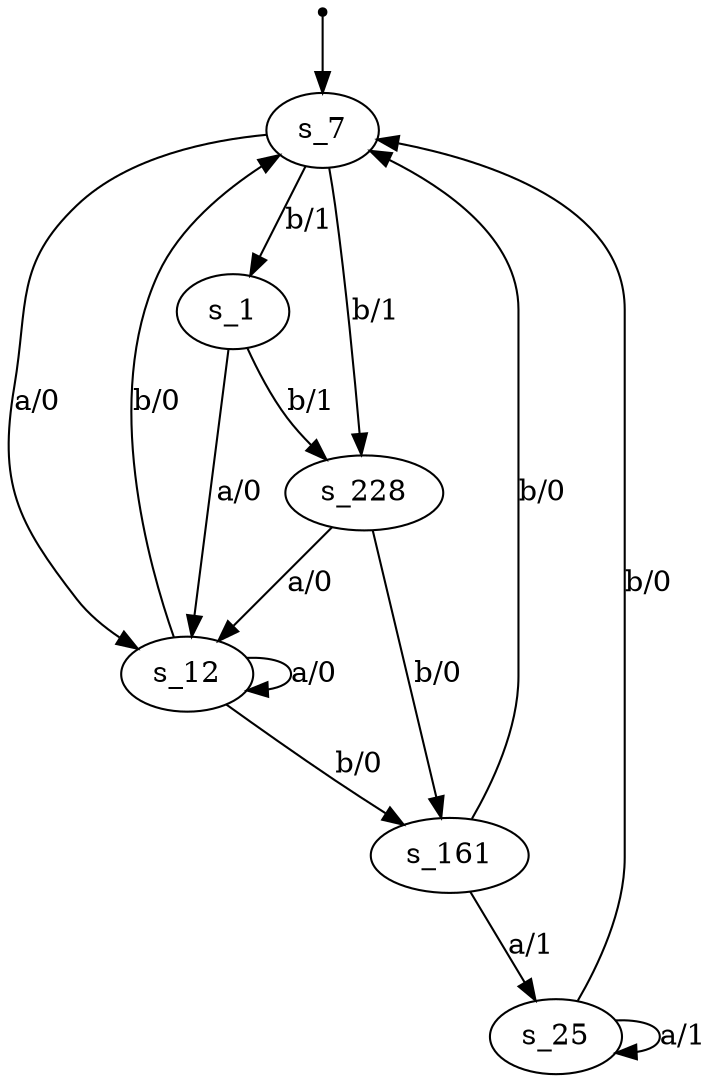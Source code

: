 digraph fsm {
	s_7 [root=true]
	s_1
	s_12
	s_161
	s_228
	s_25
	qi [shape = point]
	qi -> s_7
	s_7 -> s_1 [label="b/1"]
	s_1 -> s_12 [label="a/0"]
	s_12 -> s_12 [label="a/0"]
	s_12 -> s_161 [label="b/0"]
	s_161 -> s_7 [label="b/0"]
	s_7 -> s_12 [label="a/0"]
	s_12 -> s_7 [label="b/0"]
	s_7 -> s_228 [label="b/1"]
	s_228 -> s_161 [label="b/0"]
	s_161 -> s_25 [label="a/1"]
	s_25 -> s_7 [label="b/0"]
	s_228 -> s_12 [label="a/0"]
	s_1 -> s_228 [label="b/1"]
	s_25 -> s_25 [label="a/1"]
}